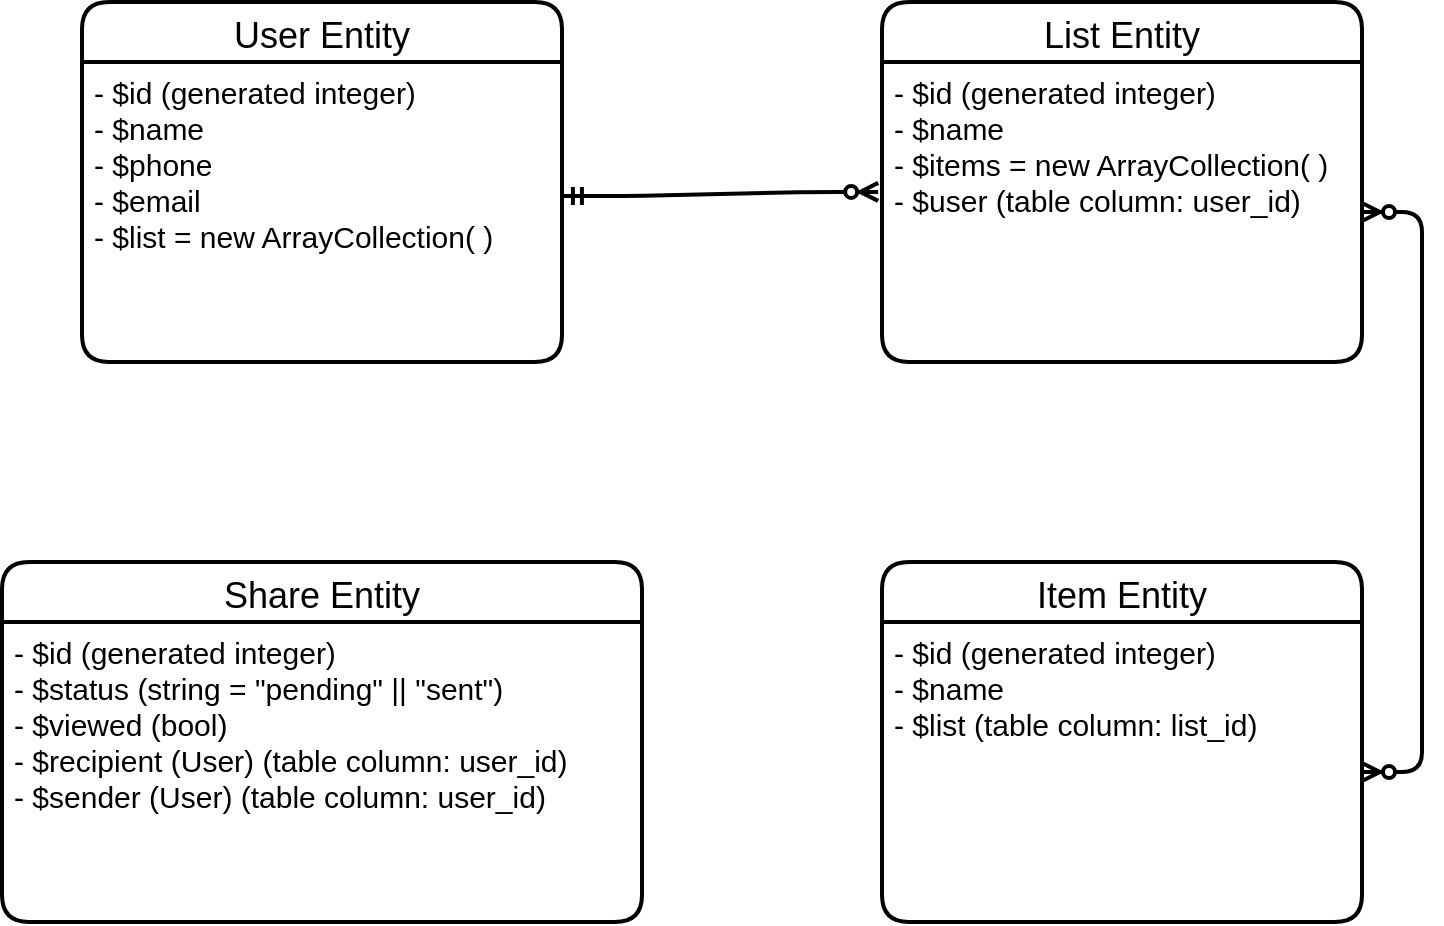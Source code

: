 <mxfile version="14.8.6" type="device"><diagram name="Page-1" id="e56a1550-8fbb-45ad-956c-1786394a9013"><mxGraphModel dx="1061" dy="773" grid="1" gridSize="10" guides="1" tooltips="1" connect="1" arrows="1" fold="1" page="1" pageScale="1" pageWidth="1100" pageHeight="850" background="none" math="0" shadow="0"><root><mxCell id="0"/><mxCell id="1" parent="0"/><mxCell id="l0gLzF43j1_eRblCBDvg-26" value="User Entity" style="swimlane;childLayout=stackLayout;horizontal=1;startSize=30;horizontalStack=0;rounded=1;fontSize=18;fontStyle=0;strokeWidth=2;resizeParent=0;resizeLast=1;shadow=0;dashed=0;align=center;" parent="1" vertex="1"><mxGeometry x="80" y="80" width="240" height="180" as="geometry"/></mxCell><mxCell id="l0gLzF43j1_eRblCBDvg-29" value="- $id (generated integer)&#xA;- $name&#xA;- $phone&#xA;- $email&#xA;- $list = new ArrayCollection( )" style="align=left;strokeColor=none;fillColor=none;spacingLeft=4;fontSize=15;verticalAlign=top;resizable=0;rotatable=0;part=1;spacingTop=0;" parent="l0gLzF43j1_eRblCBDvg-26" vertex="1"><mxGeometry y="30" width="240" height="150" as="geometry"/></mxCell><mxCell id="l0gLzF43j1_eRblCBDvg-30" value="List Entity" style="swimlane;childLayout=stackLayout;horizontal=1;startSize=30;horizontalStack=0;rounded=1;fontSize=18;fontStyle=0;strokeWidth=2;resizeParent=0;resizeLast=1;shadow=0;dashed=0;align=center;" parent="1" vertex="1"><mxGeometry x="480" y="80" width="240" height="180" as="geometry"/></mxCell><mxCell id="l0gLzF43j1_eRblCBDvg-31" value="- $id (generated integer)&#xA;- $name&#xA;- $items = new ArrayCollection( )&#xA;- $user (table column: user_id)&#xA;" style="align=left;strokeColor=none;fillColor=none;spacingLeft=4;fontSize=15;verticalAlign=top;resizable=0;rotatable=0;part=1;spacingTop=0;" parent="l0gLzF43j1_eRblCBDvg-30" vertex="1"><mxGeometry y="30" width="240" height="150" as="geometry"/></mxCell><mxCell id="l0gLzF43j1_eRblCBDvg-33" value="" style="edgeStyle=entityRelationEdgeStyle;fontSize=12;html=1;endArrow=ERzeroToMany;startArrow=ERmandOne;strokeWidth=2;exitX=1.004;exitY=0.447;exitDx=0;exitDy=0;exitPerimeter=0;entryX=-0.008;entryY=0.433;entryDx=0;entryDy=0;entryPerimeter=0;" parent="1" source="l0gLzF43j1_eRblCBDvg-29" target="l0gLzF43j1_eRblCBDvg-31" edge="1"><mxGeometry width="100" height="100" relative="1" as="geometry"><mxPoint x="360" y="310" as="sourcePoint"/><mxPoint x="460" y="210" as="targetPoint"/></mxGeometry></mxCell><mxCell id="l0gLzF43j1_eRblCBDvg-34" value="Item Entity" style="swimlane;childLayout=stackLayout;horizontal=1;startSize=30;horizontalStack=0;rounded=1;fontSize=18;fontStyle=0;strokeWidth=2;resizeParent=0;resizeLast=1;shadow=0;dashed=0;align=center;" parent="1" vertex="1"><mxGeometry x="480" y="360" width="240" height="180" as="geometry"/></mxCell><mxCell id="l0gLzF43j1_eRblCBDvg-35" value="- $id (generated integer)&#xA;- $name&#xA;- $list (table column: list_id)&#xA;" style="align=left;strokeColor=none;fillColor=none;spacingLeft=4;fontSize=15;verticalAlign=top;resizable=0;rotatable=0;part=1;spacingTop=0;" parent="l0gLzF43j1_eRblCBDvg-34" vertex="1"><mxGeometry y="30" width="240" height="150" as="geometry"/></mxCell><mxCell id="l0gLzF43j1_eRblCBDvg-37" value="" style="edgeStyle=entityRelationEdgeStyle;fontSize=12;html=1;endArrow=ERzeroToMany;endFill=1;startArrow=ERzeroToMany;strokeWidth=2;" parent="1" source="l0gLzF43j1_eRblCBDvg-35" target="l0gLzF43j1_eRblCBDvg-31" edge="1"><mxGeometry width="100" height="100" relative="1" as="geometry"><mxPoint x="720" y="490" as="sourcePoint"/><mxPoint x="820" y="390" as="targetPoint"/></mxGeometry></mxCell><mxCell id="2" value="Share Entity" style="swimlane;childLayout=stackLayout;horizontal=1;startSize=30;horizontalStack=0;rounded=1;fontSize=18;fontStyle=0;strokeWidth=2;resizeParent=0;resizeLast=1;shadow=0;dashed=0;align=center;" parent="1" vertex="1"><mxGeometry x="40" y="360" width="320" height="180" as="geometry"/></mxCell><mxCell id="3" value="- $id (generated integer)&#xA;- $status (string = &quot;pending&quot; || &quot;sent&quot;)&#xA;- $viewed (bool)&#xA;- $recipient (User) (table column: user_id)&#xA;- $sender (User) (table column: user_id)&#xA;" style="align=left;strokeColor=none;fillColor=none;spacingLeft=4;fontSize=15;verticalAlign=top;resizable=0;rotatable=0;part=1;spacingTop=0;" parent="2" vertex="1"><mxGeometry y="30" width="320" height="150" as="geometry"/></mxCell></root></mxGraphModel></diagram></mxfile>